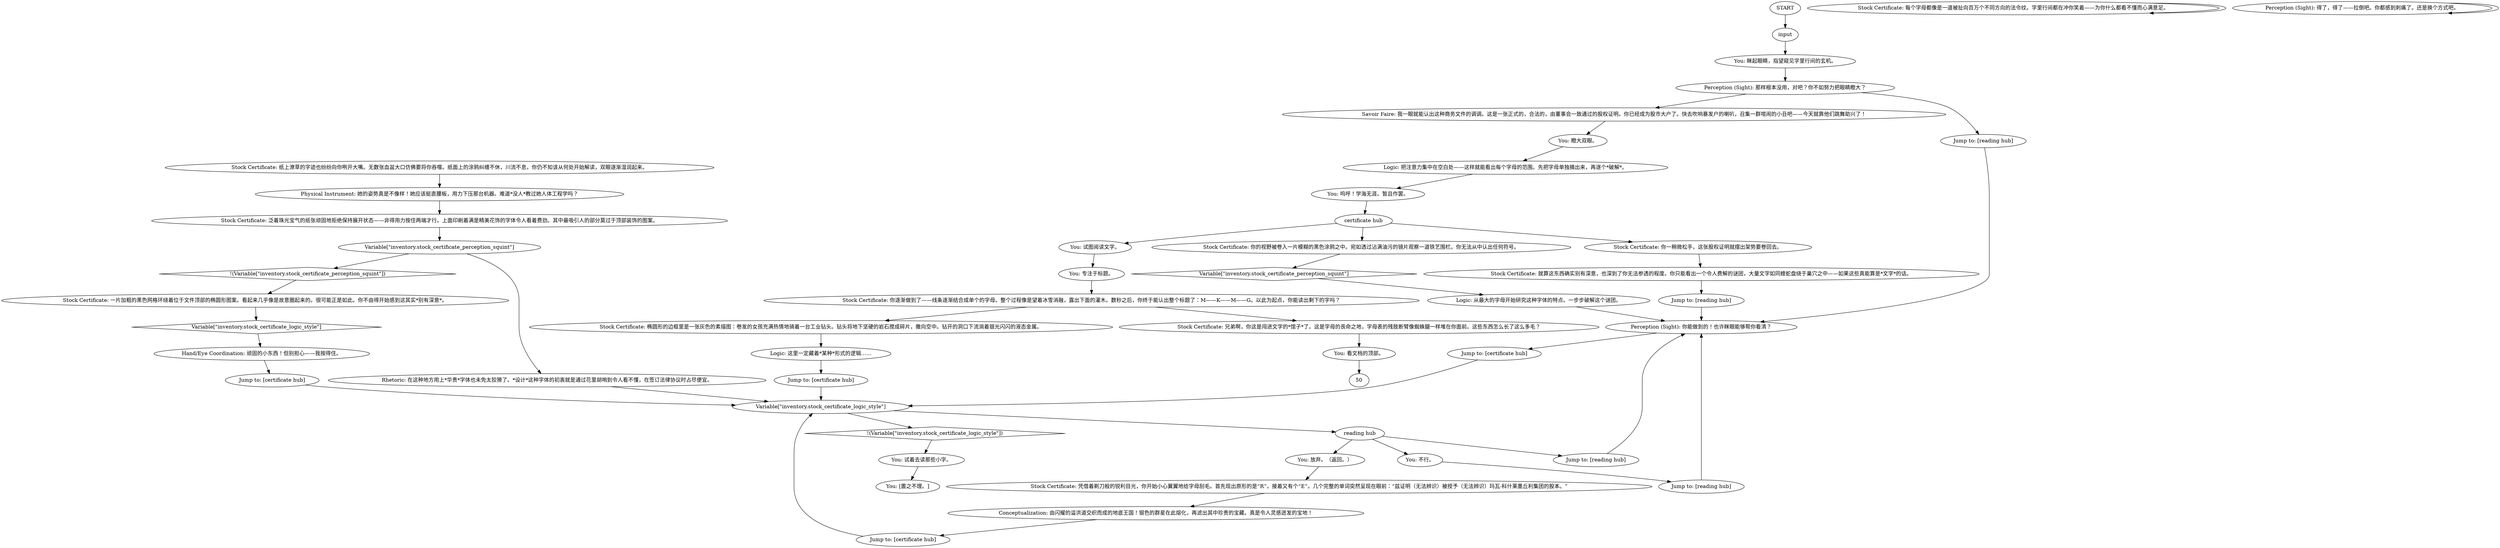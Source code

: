 # INVENTORY / STOCK CERTIFICATE
# Read the Stock Certificate traded with MRLBG
# ==================================================
digraph G {
	  0 [label="START"];
	  1 [label="input"];
	  2 [label="Stock Certificate: 纸上潦草的字迹也纷纷向你咧开大嘴。无数张血盆大口仿佛要将你吞噬。纸面上的涂鸦纠缠不休，川流不息，你仍不知该从何处开始解读，双眼逐渐湿润起来。"];
	  3 [label="Logic: 把注意力集中在空白处——这样就能看出每个字母的范围。先把字母单独摘出来，再逐个*破解*。"];
	  4 [label="Hand/Eye Coordination: 顽固的小东西！但别担心——我按得住。"];
	  5 [label="Variable[\"inventory.stock_certificate_perception_squint\"]"];
	  6 [label="Variable[\"inventory.stock_certificate_perception_squint\"]", shape=diamond];
	  7 [label="!(Variable[\"inventory.stock_certificate_perception_squint\"])", shape=diamond];
	  8 [label="Rhetoric: 在这种地方用上*华贵*字体也未免太狡猾了。*设计*这种字体的初衷就是通过花里胡哨到令人看不懂，在签订法律协议时占尽便宜。"];
	  9 [label="Jump to: [certificate hub]"];
	  10 [label="certificate hub"];
	  11 [label="Variable[\"inventory.stock_certificate_logic_style\"]"];
	  12 [label="Variable[\"inventory.stock_certificate_logic_style\"]", shape=diamond];
	  13 [label="!(Variable[\"inventory.stock_certificate_logic_style\"])", shape=diamond];
	  14 [label="reading hub"];
	  15 [label="Perception (Sight): 你能做到的！也许眯眼能够帮你看清？"];
	  16 [label="Stock Certificate: 每个字母都像是一道被扯向百万个不同方向的法令纹。字里行间都在冲你笑着——为你什么都看不懂而心满意足。"];
	  17 [label="You: 专注于标题。"];
	  18 [label="Jump to: [reading hub]"];
	  19 [label="Stock Certificate: 一片加粗的黑色网格环绕着位于文件顶部的椭圆形图案。看起来几乎像是故意圈起来的。很可能正是如此。你不由得开始感到这其实*别有深意*。"];
	  20 [label="Stock Certificate: 你逐渐做到了——线条逐渐结合成单个的字母。整个过程像是望着冰雪消融，露出下面的灌木。数秒之后，你终于能认出整个标题了：M——K——M——G。以此为起点，你能读出剩下的字吗？"];
	  21 [label="You: 呜呼！学海无涯。暂且作罢。"];
	  22 [label="Stock Certificate: 兄弟啊，你这是闯进文字的*馆子*了。这是字母的丧命之地，字母表的残肢断臂像蜘蛛腿一样堆在你面前。这些东西怎么长了这么多毛？"];
	  23 [label="You: [置之不理。]"];
	  24 [label="Stock Certificate: 你一稍微松手，这张股权证明就摆出架势要卷回去。"];
	  25 [label="Stock Certificate: 凭借着剃刀般的锐利目光，你开始小心翼翼地给字母刮毛。首先现出原形的是“R”，接着又有个“E”。几个完整的单词突然呈现在眼前：“兹证明（无法辨识）被授予（无法辨识）玛瓦-科什莱墨丘利集团的股本。”"];
	  26 [label="You: 看文档的顶部。"];
	  27 [label="You: 试图阅读文字。"];
	  28 [label="Stock Certificate: 你的视野被卷入一片模糊的黑色涂鸦之中。宛如透过沾满油污的镜片观察一道铁艺围栏。你无法从中认出任何符号。"];
	  29 [label="Perception (Sight): 那样根本没用，对吧？你不如努力把眼睛瞪大？"];
	  30 [label="Logic: 从最大的字母开始研究这种字体的特点。一步步破解这个谜团。"];
	  31 [label="Jump to: [certificate hub]"];
	  32 [label="You: 瞪大双眼。"];
	  33 [label="Savoir Faire: 我一眼就能认出这种商务文件的调调。这是一张正式的，合法的，由董事会一致通过的股权证明。你已经成为股市大户了。快去吹响暴发户的喇叭，召集一群喧闹的小丑吧——今天就靠他们跳舞助兴了！"];
	  34 [label="Conceptualization: 由闪耀的溢洪道交织而成的地底王国！银色的群星在此熔化，再滤出其中珍贵的宝藏。真是令人灵感迸发的宝地！"];
	  35 [label="Logic: 这里一定藏着*某种*形式的逻辑……"];
	  36 [label="Jump to: [reading hub]"];
	  37 [label="Jump to: [reading hub]"];
	  38 [label="Jump to: [certificate hub]"];
	  39 [label="Stock Certificate: 泛着珠光宝气的纸张顽固地拒绝保持展开状态——非得用力按住两端才行。上面印刷着满是精美花饰的字体令人看着费劲。其中最吸引人的部分莫过于顶部装饰的图案。"];
	  40 [label="You: 眯起眼睛，指望窥见字里行间的玄机。"];
	  41 [label="You: 放弃。（返回。）"];
	  42 [label="You: 不行。"];
	  43 [label="Jump to: [reading hub]"];
	  44 [label="Perception (Sight): 得了，得了——拉倒吧。你都感到刺痛了。还是换个方式吧。"];
	  45 [label="Physical Instrument: 她的姿势真是不像样！她应该挺直腰板，用力下压那台机器。难道*没人*教过她人体工程学吗？"];
	  46 [label="Jump to: [certificate hub]"];
	  47 [label="Stock Certificate: 就算这东西确实别有深意，也深到了你无法参透的程度。你只能看出一个令人费解的谜团，大量文字如同蝰蛇盘绕于巢穴之中——如果这些真能算是*文字*的话。"];
	  48 [label="You: 试着去读那些小字。"];
	  49 [label="Stock Certificate: 椭圆形的边框里是一张灰色的素描图：卷发的女孩充满热情地骑着一台工业钻头。钻头将地下坚硬的岩石搅成碎片，撒向空中。钻开的洞口下流淌着银光闪闪的液态金属。"];
	  0 -> 1
	  1 -> 40
	  2 -> 45
	  3 -> 21
	  4 -> 9
	  5 -> 8
	  5 -> 7
	  6 -> 30
	  7 -> 19
	  8 -> 11
	  9 -> 11
	  10 -> 24
	  10 -> 27
	  10 -> 28
	  11 -> 13
	  11 -> 14
	  12 -> 4
	  13 -> 48
	  14 -> 41
	  14 -> 18
	  14 -> 42
	  15 -> 31
	  16 -> 16
	  17 -> 20
	  18 -> 15
	  19 -> 12
	  20 -> 49
	  20 -> 22
	  21 -> 10
	  22 -> 26
	  24 -> 47
	  25 -> 34
	  26 -> 50
	  27 -> 17
	  28 -> 6
	  29 -> 33
	  29 -> 43
	  30 -> 15
	  31 -> 11
	  32 -> 3
	  33 -> 32
	  34 -> 46
	  35 -> 38
	  36 -> 15
	  37 -> 15
	  38 -> 11
	  39 -> 5
	  40 -> 29
	  41 -> 25
	  42 -> 37
	  43 -> 15
	  44 -> 44
	  45 -> 39
	  46 -> 11
	  47 -> 36
	  48 -> 23
	  49 -> 35
}

